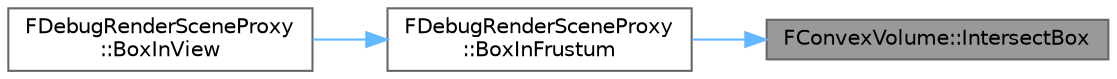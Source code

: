 digraph "FConvexVolume::IntersectBox"
{
 // INTERACTIVE_SVG=YES
 // LATEX_PDF_SIZE
  bgcolor="transparent";
  edge [fontname=Helvetica,fontsize=10,labelfontname=Helvetica,labelfontsize=10];
  node [fontname=Helvetica,fontsize=10,shape=box,height=0.2,width=0.4];
  rankdir="RL";
  Node1 [id="Node000001",label="FConvexVolume::IntersectBox",height=0.2,width=0.4,color="gray40", fillcolor="grey60", style="filled", fontcolor="black",tooltip="Intersection test with a translated axis-aligned box."];
  Node1 -> Node2 [id="edge1_Node000001_Node000002",dir="back",color="steelblue1",style="solid",tooltip=" "];
  Node2 [id="Node000002",label="FDebugRenderSceneProxy\l::BoxInFrustum",height=0.2,width=0.4,color="grey40", fillcolor="white", style="filled",URL="$d2/dcd/classFDebugRenderSceneProxy.html#a887b17a24c03894b5873a5d7e3cc9911",tooltip=" "];
  Node2 -> Node3 [id="edge2_Node000002_Node000003",dir="back",color="steelblue1",style="solid",tooltip=" "];
  Node3 [id="Node000003",label="FDebugRenderSceneProxy\l::BoxInView",height=0.2,width=0.4,color="grey40", fillcolor="white", style="filled",URL="$d2/dcd/classFDebugRenderSceneProxy.html#a8201d7922794b5c1313980ddd8ea4471",tooltip=" "];
}

